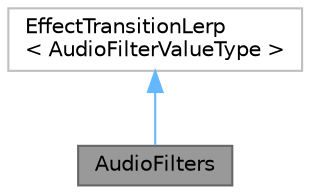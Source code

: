 digraph "AudioFilters"
{
 // LATEX_PDF_SIZE
  bgcolor="transparent";
  edge [fontname=Helvetica,fontsize=10,labelfontname=Helvetica,labelfontsize=10];
  node [fontname=Helvetica,fontsize=10,shape=box,height=0.2,width=0.4];
  Node1 [label="AudioFilters",height=0.2,width=0.4,color="gray40", fillcolor="grey60", style="filled", fontcolor="black",tooltip=" "];
  Node2 -> Node1 [dir="back",color="steelblue1",style="solid"];
  Node2 [label="EffectTransitionLerp\l\< AudioFilterValueType \>",height=0.2,width=0.4,color="grey75", fillcolor="white", style="filled",URL="$class_effect_transition_lerp.html",tooltip=" "];
}
